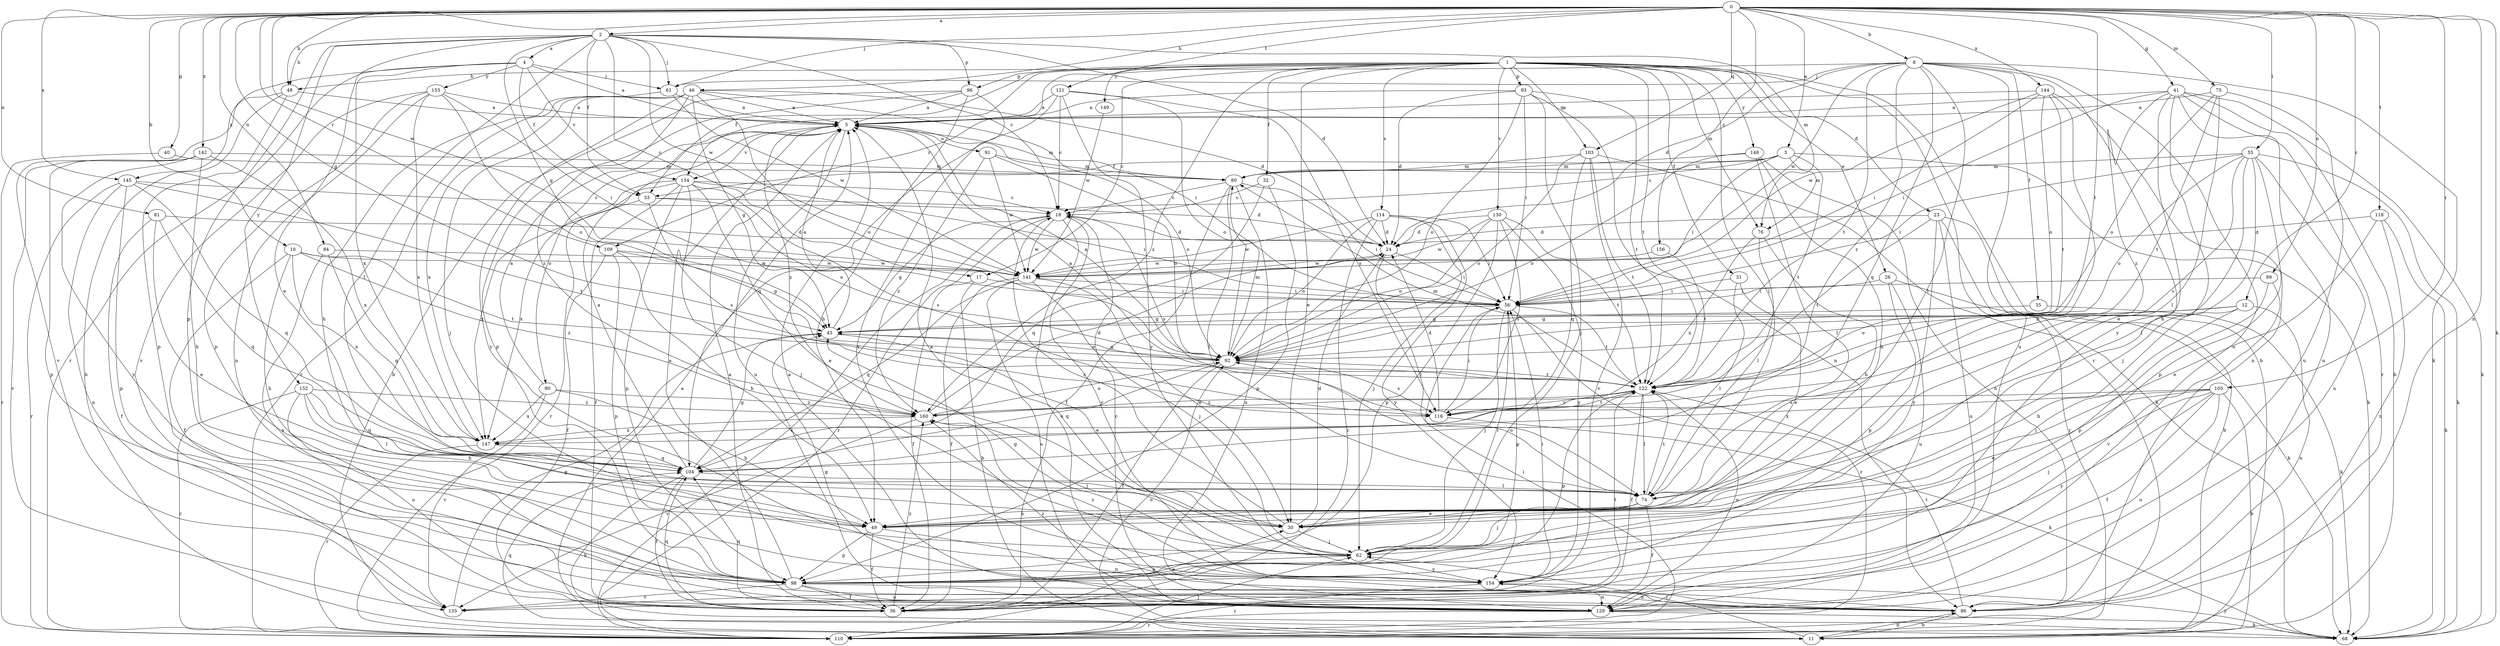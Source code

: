 strict digraph  {
0;
1;
2;
3;
4;
5;
8;
10;
11;
12;
17;
18;
23;
24;
26;
30;
31;
32;
33;
35;
36;
40;
41;
43;
46;
48;
49;
55;
56;
61;
62;
68;
74;
75;
76;
80;
81;
84;
86;
89;
90;
91;
92;
93;
96;
98;
103;
104;
105;
109;
110;
114;
116;
118;
121;
122;
129;
130;
134;
135;
141;
142;
144;
145;
147;
148;
149;
152;
153;
154;
156;
160;
0 -> 2  [label=a];
0 -> 3  [label=a];
0 -> 8  [label=b];
0 -> 10  [label=b];
0 -> 12  [label=c];
0 -> 40  [label=g];
0 -> 41  [label=g];
0 -> 43  [label=g];
0 -> 46  [label=h];
0 -> 48  [label=h];
0 -> 55  [label=i];
0 -> 61  [label=j];
0 -> 68  [label=k];
0 -> 75  [label=m];
0 -> 81  [label=n];
0 -> 84  [label=n];
0 -> 86  [label=n];
0 -> 89  [label=o];
0 -> 103  [label=q];
0 -> 105  [label=r];
0 -> 109  [label=r];
0 -> 118  [label=t];
0 -> 121  [label=t];
0 -> 122  [label=t];
0 -> 141  [label=w];
0 -> 142  [label=x];
0 -> 144  [label=x];
0 -> 145  [label=x];
0 -> 156  [label=z];
1 -> 11  [label=b];
1 -> 17  [label=c];
1 -> 23  [label=d];
1 -> 26  [label=e];
1 -> 30  [label=e];
1 -> 31  [label=f];
1 -> 32  [label=f];
1 -> 33  [label=f];
1 -> 74  [label=l];
1 -> 76  [label=m];
1 -> 93  [label=p];
1 -> 96  [label=p];
1 -> 103  [label=q];
1 -> 109  [label=r];
1 -> 114  [label=s];
1 -> 122  [label=t];
1 -> 129  [label=u];
1 -> 130  [label=v];
1 -> 134  [label=v];
1 -> 148  [label=y];
1 -> 149  [label=y];
1 -> 160  [label=z];
2 -> 4  [label=a];
2 -> 17  [label=c];
2 -> 18  [label=c];
2 -> 24  [label=d];
2 -> 30  [label=e];
2 -> 33  [label=f];
2 -> 43  [label=g];
2 -> 48  [label=h];
2 -> 61  [label=j];
2 -> 74  [label=l];
2 -> 76  [label=m];
2 -> 96  [label=p];
2 -> 98  [label=p];
2 -> 141  [label=w];
2 -> 152  [label=y];
3 -> 18  [label=c];
3 -> 33  [label=f];
3 -> 56  [label=i];
3 -> 68  [label=k];
3 -> 76  [label=m];
3 -> 80  [label=m];
3 -> 122  [label=t];
4 -> 5  [label=a];
4 -> 33  [label=f];
4 -> 61  [label=j];
4 -> 110  [label=r];
4 -> 134  [label=v];
4 -> 145  [label=x];
4 -> 147  [label=x];
4 -> 153  [label=y];
5 -> 80  [label=m];
5 -> 90  [label=o];
5 -> 91  [label=o];
5 -> 92  [label=o];
5 -> 129  [label=u];
5 -> 134  [label=v];
5 -> 160  [label=z];
8 -> 24  [label=d];
8 -> 35  [label=f];
8 -> 48  [label=h];
8 -> 61  [label=j];
8 -> 68  [label=k];
8 -> 74  [label=l];
8 -> 104  [label=q];
8 -> 110  [label=r];
8 -> 122  [label=t];
8 -> 129  [label=u];
8 -> 141  [label=w];
8 -> 154  [label=y];
8 -> 160  [label=z];
10 -> 36  [label=f];
10 -> 49  [label=h];
10 -> 122  [label=t];
10 -> 141  [label=w];
10 -> 147  [label=x];
10 -> 160  [label=z];
11 -> 5  [label=a];
11 -> 62  [label=j];
11 -> 86  [label=n];
11 -> 104  [label=q];
12 -> 43  [label=g];
12 -> 49  [label=h];
12 -> 62  [label=j];
12 -> 86  [label=n];
12 -> 92  [label=o];
17 -> 11  [label=b];
17 -> 36  [label=f];
17 -> 56  [label=i];
18 -> 24  [label=d];
18 -> 43  [label=g];
18 -> 110  [label=r];
18 -> 116  [label=s];
18 -> 129  [label=u];
18 -> 141  [label=w];
18 -> 154  [label=y];
23 -> 11  [label=b];
23 -> 24  [label=d];
23 -> 110  [label=r];
23 -> 122  [label=t];
23 -> 129  [label=u];
23 -> 154  [label=y];
24 -> 56  [label=i];
24 -> 74  [label=l];
24 -> 141  [label=w];
26 -> 56  [label=i];
26 -> 68  [label=k];
26 -> 98  [label=p];
26 -> 129  [label=u];
30 -> 18  [label=c];
30 -> 24  [label=d];
30 -> 62  [label=j];
31 -> 30  [label=e];
31 -> 56  [label=i];
31 -> 74  [label=l];
32 -> 18  [label=c];
32 -> 98  [label=p];
32 -> 104  [label=q];
33 -> 24  [label=d];
33 -> 92  [label=o];
33 -> 116  [label=s];
33 -> 147  [label=x];
35 -> 43  [label=g];
35 -> 68  [label=k];
36 -> 5  [label=a];
36 -> 30  [label=e];
36 -> 104  [label=q];
36 -> 122  [label=t];
36 -> 160  [label=z];
40 -> 80  [label=m];
40 -> 110  [label=r];
41 -> 5  [label=a];
41 -> 11  [label=b];
41 -> 30  [label=e];
41 -> 49  [label=h];
41 -> 56  [label=i];
41 -> 68  [label=k];
41 -> 86  [label=n];
41 -> 110  [label=r];
41 -> 160  [label=z];
43 -> 5  [label=a];
43 -> 30  [label=e];
43 -> 92  [label=o];
46 -> 5  [label=a];
46 -> 24  [label=d];
46 -> 43  [label=g];
46 -> 56  [label=i];
46 -> 62  [label=j];
46 -> 92  [label=o];
46 -> 110  [label=r];
46 -> 147  [label=x];
46 -> 154  [label=y];
46 -> 160  [label=z];
48 -> 5  [label=a];
48 -> 11  [label=b];
48 -> 98  [label=p];
48 -> 135  [label=v];
49 -> 36  [label=f];
49 -> 86  [label=n];
49 -> 98  [label=p];
55 -> 56  [label=i];
55 -> 62  [label=j];
55 -> 68  [label=k];
55 -> 74  [label=l];
55 -> 80  [label=m];
55 -> 92  [label=o];
55 -> 98  [label=p];
55 -> 116  [label=s];
55 -> 129  [label=u];
56 -> 43  [label=g];
56 -> 62  [label=j];
56 -> 98  [label=p];
56 -> 110  [label=r];
56 -> 122  [label=t];
61 -> 5  [label=a];
61 -> 49  [label=h];
61 -> 141  [label=w];
62 -> 5  [label=a];
62 -> 43  [label=g];
62 -> 56  [label=i];
62 -> 98  [label=p];
62 -> 154  [label=y];
68 -> 92  [label=o];
68 -> 154  [label=y];
74 -> 30  [label=e];
74 -> 36  [label=f];
74 -> 49  [label=h];
74 -> 62  [label=j];
74 -> 92  [label=o];
74 -> 122  [label=t];
75 -> 5  [label=a];
75 -> 74  [label=l];
75 -> 92  [label=o];
75 -> 122  [label=t];
75 -> 129  [label=u];
76 -> 49  [label=h];
76 -> 74  [label=l];
76 -> 147  [label=x];
80 -> 18  [label=c];
80 -> 36  [label=f];
80 -> 56  [label=i];
80 -> 74  [label=l];
80 -> 129  [label=u];
81 -> 24  [label=d];
81 -> 30  [label=e];
81 -> 36  [label=f];
81 -> 104  [label=q];
84 -> 86  [label=n];
84 -> 104  [label=q];
84 -> 141  [label=w];
86 -> 11  [label=b];
86 -> 43  [label=g];
86 -> 122  [label=t];
86 -> 160  [label=z];
89 -> 56  [label=i];
89 -> 98  [label=p];
89 -> 135  [label=v];
90 -> 5  [label=a];
90 -> 49  [label=h];
90 -> 135  [label=v];
90 -> 147  [label=x];
90 -> 160  [label=z];
91 -> 80  [label=m];
91 -> 92  [label=o];
91 -> 141  [label=w];
91 -> 160  [label=z];
92 -> 5  [label=a];
92 -> 36  [label=f];
92 -> 43  [label=g];
92 -> 80  [label=m];
92 -> 104  [label=q];
92 -> 116  [label=s];
92 -> 122  [label=t];
93 -> 5  [label=a];
93 -> 24  [label=d];
93 -> 56  [label=i];
93 -> 62  [label=j];
93 -> 86  [label=n];
93 -> 92  [label=o];
93 -> 122  [label=t];
96 -> 5  [label=a];
96 -> 11  [label=b];
96 -> 49  [label=h];
96 -> 98  [label=p];
96 -> 154  [label=y];
98 -> 5  [label=a];
98 -> 36  [label=f];
98 -> 86  [label=n];
98 -> 129  [label=u];
98 -> 135  [label=v];
103 -> 68  [label=k];
103 -> 80  [label=m];
103 -> 92  [label=o];
103 -> 104  [label=q];
103 -> 122  [label=t];
103 -> 135  [label=v];
104 -> 5  [label=a];
104 -> 36  [label=f];
104 -> 43  [label=g];
104 -> 68  [label=k];
104 -> 74  [label=l];
105 -> 11  [label=b];
105 -> 30  [label=e];
105 -> 36  [label=f];
105 -> 62  [label=j];
105 -> 116  [label=s];
105 -> 129  [label=u];
105 -> 147  [label=x];
105 -> 154  [label=y];
109 -> 36  [label=f];
109 -> 43  [label=g];
109 -> 49  [label=h];
109 -> 98  [label=p];
109 -> 141  [label=w];
110 -> 18  [label=c];
110 -> 56  [label=i];
110 -> 62  [label=j];
114 -> 24  [label=d];
114 -> 56  [label=i];
114 -> 62  [label=j];
114 -> 92  [label=o];
114 -> 110  [label=r];
114 -> 141  [label=w];
114 -> 154  [label=y];
116 -> 24  [label=d];
116 -> 56  [label=i];
116 -> 68  [label=k];
116 -> 122  [label=t];
118 -> 24  [label=d];
118 -> 30  [label=e];
118 -> 68  [label=k];
118 -> 86  [label=n];
121 -> 5  [label=a];
121 -> 18  [label=c];
121 -> 92  [label=o];
121 -> 104  [label=q];
121 -> 116  [label=s];
121 -> 154  [label=y];
122 -> 5  [label=a];
122 -> 36  [label=f];
122 -> 74  [label=l];
122 -> 80  [label=m];
122 -> 98  [label=p];
122 -> 116  [label=s];
122 -> 129  [label=u];
122 -> 160  [label=z];
129 -> 5  [label=a];
129 -> 18  [label=c];
129 -> 68  [label=k];
129 -> 104  [label=q];
129 -> 110  [label=r];
130 -> 24  [label=d];
130 -> 92  [label=o];
130 -> 98  [label=p];
130 -> 116  [label=s];
130 -> 122  [label=t];
130 -> 141  [label=w];
130 -> 154  [label=y];
134 -> 18  [label=c];
134 -> 30  [label=e];
134 -> 36  [label=f];
134 -> 56  [label=i];
134 -> 62  [label=j];
134 -> 98  [label=p];
134 -> 110  [label=r];
134 -> 116  [label=s];
134 -> 147  [label=x];
135 -> 43  [label=g];
141 -> 30  [label=e];
141 -> 36  [label=f];
141 -> 56  [label=i];
141 -> 62  [label=j];
141 -> 104  [label=q];
141 -> 129  [label=u];
142 -> 49  [label=h];
142 -> 80  [label=m];
142 -> 98  [label=p];
142 -> 135  [label=v];
142 -> 147  [label=x];
142 -> 154  [label=y];
144 -> 5  [label=a];
144 -> 49  [label=h];
144 -> 56  [label=i];
144 -> 86  [label=n];
144 -> 92  [label=o];
144 -> 122  [label=t];
144 -> 141  [label=w];
145 -> 18  [label=c];
145 -> 86  [label=n];
145 -> 98  [label=p];
145 -> 104  [label=q];
145 -> 110  [label=r];
145 -> 122  [label=t];
147 -> 104  [label=q];
147 -> 110  [label=r];
148 -> 49  [label=h];
148 -> 74  [label=l];
148 -> 80  [label=m];
148 -> 86  [label=n];
148 -> 92  [label=o];
149 -> 141  [label=w];
152 -> 49  [label=h];
152 -> 74  [label=l];
152 -> 104  [label=q];
152 -> 110  [label=r];
152 -> 129  [label=u];
152 -> 160  [label=z];
153 -> 5  [label=a];
153 -> 56  [label=i];
153 -> 86  [label=n];
153 -> 92  [label=o];
153 -> 98  [label=p];
153 -> 135  [label=v];
153 -> 147  [label=x];
154 -> 56  [label=i];
154 -> 110  [label=r];
154 -> 129  [label=u];
154 -> 160  [label=z];
156 -> 122  [label=t];
156 -> 141  [label=w];
160 -> 24  [label=d];
160 -> 62  [label=j];
160 -> 92  [label=o];
160 -> 135  [label=v];
160 -> 147  [label=x];
}
